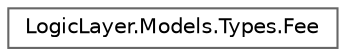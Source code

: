 digraph "Graphical Class Hierarchy"
{
 // LATEX_PDF_SIZE
  bgcolor="transparent";
  edge [fontname=Helvetica,fontsize=10,labelfontname=Helvetica,labelfontsize=10];
  node [fontname=Helvetica,fontsize=10,shape=box,height=0.2,width=0.4];
  rankdir="LR";
  Node0 [id="Node000000",label="LogicLayer.Models.Types.Fee",height=0.2,width=0.4,color="grey40", fillcolor="white", style="filled",URL="$struct_logic_layer_1_1_models_1_1_types_1_1_fee.html",tooltip=" "];
}
